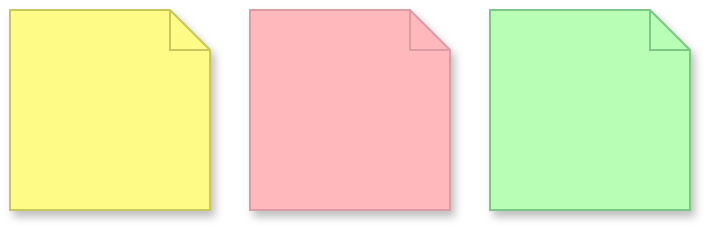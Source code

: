 <mxfile version="17.1.2" type="github">
  <diagram id="WWS_F8Nu0QQZ9BbjHKAs" name="Page-1">
    <mxGraphModel dx="1304" dy="567" grid="1" gridSize="10" guides="1" tooltips="1" connect="1" arrows="1" fold="1" page="1" pageScale="1" pageWidth="850" pageHeight="1100" math="0" shadow="0">
      <root>
        <mxCell id="0" />
        <mxCell id="1" parent="0" />
        <mxCell id="qQAsEDVxZ6gm0i9vYEok-4" value="" style="shape=note;size=20;whiteSpace=wrap;html=1;fillColor=#FFFB87;strokeColor=#C7C75D;shadow=1;" vertex="1" parent="1">
          <mxGeometry x="20" y="10" width="100" height="100" as="geometry" />
        </mxCell>
        <mxCell id="qQAsEDVxZ6gm0i9vYEok-6" value="" style="shape=note;size=20;whiteSpace=wrap;html=1;shadow=1;strokeColor=#D99DA3;fillColor=#FFB8BC;" vertex="1" parent="1">
          <mxGeometry x="140" y="10" width="100" height="100" as="geometry" />
        </mxCell>
        <mxCell id="qQAsEDVxZ6gm0i9vYEok-8" value="" style="shape=note;size=20;whiteSpace=wrap;html=1;shadow=1;strokeColor=#7CC787;fillColor=#B8FFB5;" vertex="1" parent="1">
          <mxGeometry x="260" y="10" width="100" height="100" as="geometry" />
        </mxCell>
      </root>
    </mxGraphModel>
  </diagram>
</mxfile>
